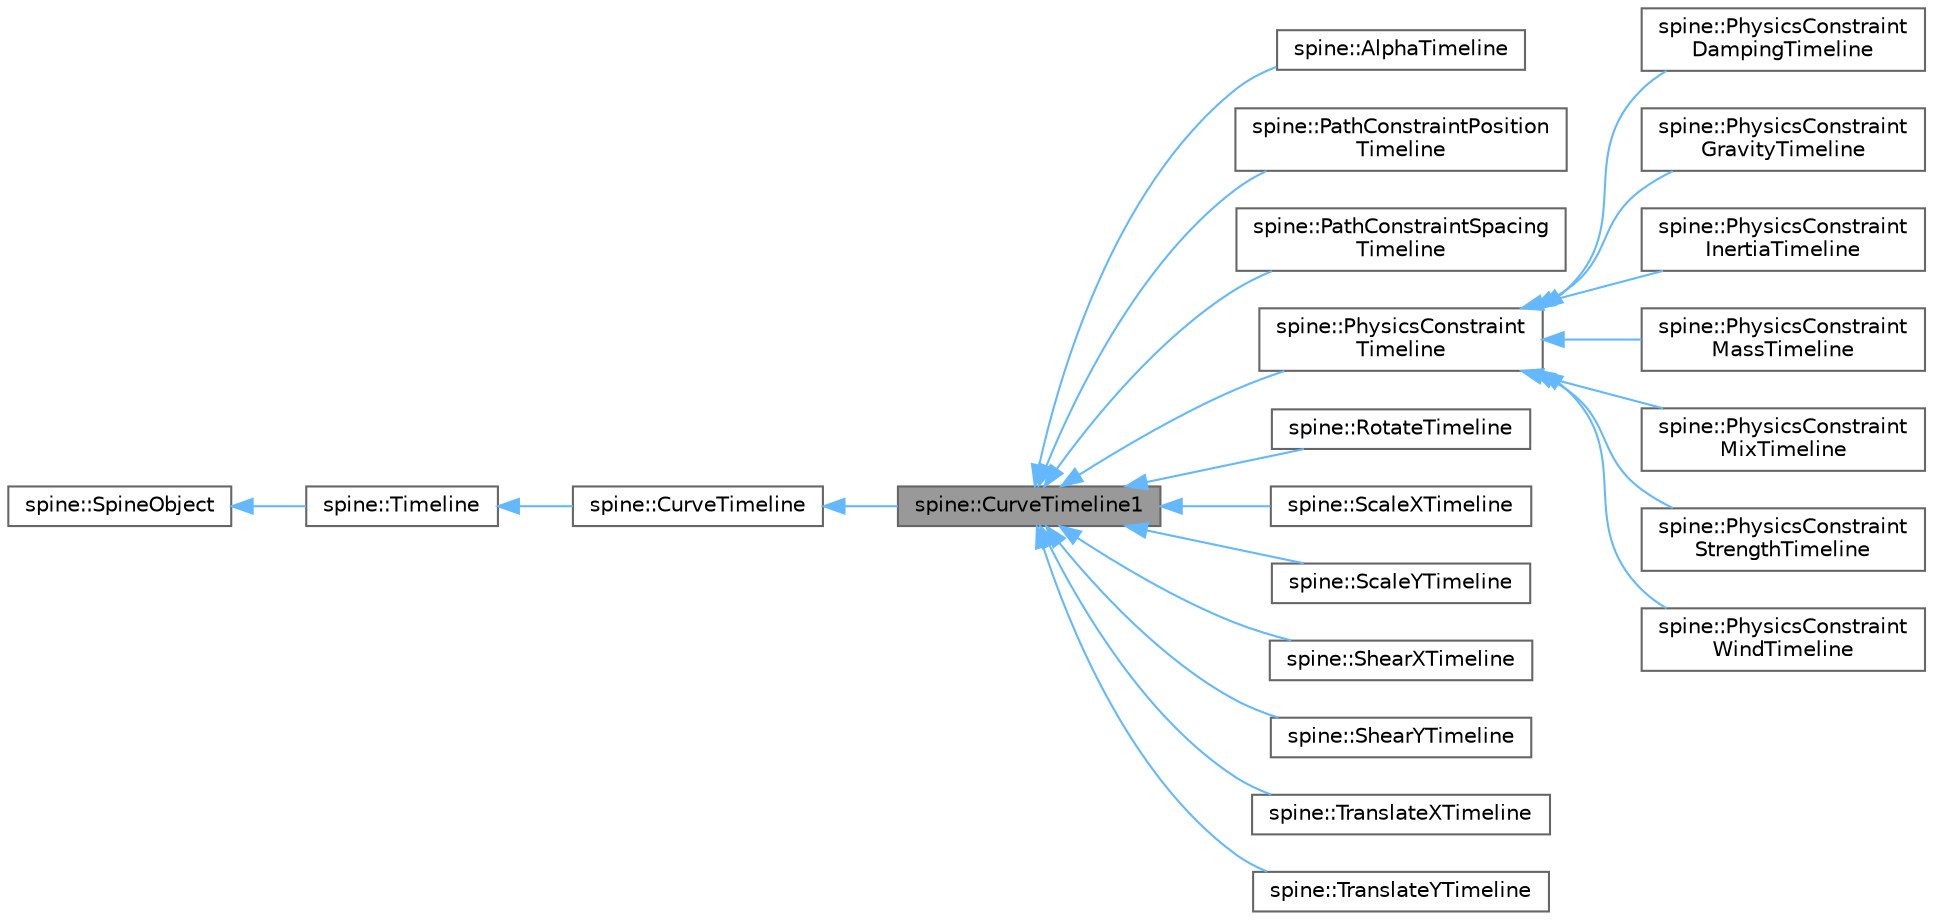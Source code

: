 digraph "spine::CurveTimeline1"
{
 // LATEX_PDF_SIZE
  bgcolor="transparent";
  edge [fontname=Helvetica,fontsize=10,labelfontname=Helvetica,labelfontsize=10];
  node [fontname=Helvetica,fontsize=10,shape=box,height=0.2,width=0.4];
  rankdir="LR";
  Node1 [id="Node000001",label="spine::CurveTimeline1",height=0.2,width=0.4,color="gray40", fillcolor="grey60", style="filled", fontcolor="black",tooltip=" "];
  Node2 -> Node1 [id="edge1_Node000001_Node000002",dir="back",color="steelblue1",style="solid",tooltip=" "];
  Node2 [id="Node000002",label="spine::CurveTimeline",height=0.2,width=0.4,color="gray40", fillcolor="white", style="filled",URL="$classspine_1_1_curve_timeline.html",tooltip="Base class for frames that use an interpolation bezier curve."];
  Node3 -> Node2 [id="edge2_Node000002_Node000003",dir="back",color="steelblue1",style="solid",tooltip=" "];
  Node3 [id="Node000003",label="spine::Timeline",height=0.2,width=0.4,color="gray40", fillcolor="white", style="filled",URL="$classspine_1_1_timeline.html",tooltip=" "];
  Node4 -> Node3 [id="edge3_Node000003_Node000004",dir="back",color="steelblue1",style="solid",tooltip=" "];
  Node4 [id="Node000004",label="spine::SpineObject",height=0.2,width=0.4,color="gray40", fillcolor="white", style="filled",URL="$classspine_1_1_spine_object.html",tooltip=" "];
  Node1 -> Node5 [id="edge4_Node000001_Node000005",dir="back",color="steelblue1",style="solid",tooltip=" "];
  Node5 [id="Node000005",label="spine::AlphaTimeline",height=0.2,width=0.4,color="gray40", fillcolor="white", style="filled",URL="$classspine_1_1_alpha_timeline.html",tooltip=" "];
  Node1 -> Node6 [id="edge5_Node000001_Node000006",dir="back",color="steelblue1",style="solid",tooltip=" "];
  Node6 [id="Node000006",label="spine::PathConstraintPosition\lTimeline",height=0.2,width=0.4,color="gray40", fillcolor="white", style="filled",URL="$classspine_1_1_path_constraint_position_timeline.html",tooltip=" "];
  Node1 -> Node7 [id="edge6_Node000001_Node000007",dir="back",color="steelblue1",style="solid",tooltip=" "];
  Node7 [id="Node000007",label="spine::PathConstraintSpacing\lTimeline",height=0.2,width=0.4,color="gray40", fillcolor="white", style="filled",URL="$classspine_1_1_path_constraint_spacing_timeline.html",tooltip=" "];
  Node1 -> Node8 [id="edge7_Node000001_Node000008",dir="back",color="steelblue1",style="solid",tooltip=" "];
  Node8 [id="Node000008",label="spine::PhysicsConstraint\lTimeline",height=0.2,width=0.4,color="gray40", fillcolor="white", style="filled",URL="$classspine_1_1_physics_constraint_timeline.html",tooltip=" "];
  Node8 -> Node9 [id="edge8_Node000008_Node000009",dir="back",color="steelblue1",style="solid",tooltip=" "];
  Node9 [id="Node000009",label="spine::PhysicsConstraint\lDampingTimeline",height=0.2,width=0.4,color="gray40", fillcolor="white", style="filled",URL="$classspine_1_1_physics_constraint_damping_timeline.html",tooltip=" "];
  Node8 -> Node10 [id="edge9_Node000008_Node000010",dir="back",color="steelblue1",style="solid",tooltip=" "];
  Node10 [id="Node000010",label="spine::PhysicsConstraint\lGravityTimeline",height=0.2,width=0.4,color="gray40", fillcolor="white", style="filled",URL="$classspine_1_1_physics_constraint_gravity_timeline.html",tooltip=" "];
  Node8 -> Node11 [id="edge10_Node000008_Node000011",dir="back",color="steelblue1",style="solid",tooltip=" "];
  Node11 [id="Node000011",label="spine::PhysicsConstraint\lInertiaTimeline",height=0.2,width=0.4,color="gray40", fillcolor="white", style="filled",URL="$classspine_1_1_physics_constraint_inertia_timeline.html",tooltip=" "];
  Node8 -> Node12 [id="edge11_Node000008_Node000012",dir="back",color="steelblue1",style="solid",tooltip=" "];
  Node12 [id="Node000012",label="spine::PhysicsConstraint\lMassTimeline",height=0.2,width=0.4,color="gray40", fillcolor="white", style="filled",URL="$classspine_1_1_physics_constraint_mass_timeline.html",tooltip=" "];
  Node8 -> Node13 [id="edge12_Node000008_Node000013",dir="back",color="steelblue1",style="solid",tooltip=" "];
  Node13 [id="Node000013",label="spine::PhysicsConstraint\lMixTimeline",height=0.2,width=0.4,color="gray40", fillcolor="white", style="filled",URL="$classspine_1_1_physics_constraint_mix_timeline.html",tooltip=" "];
  Node8 -> Node14 [id="edge13_Node000008_Node000014",dir="back",color="steelblue1",style="solid",tooltip=" "];
  Node14 [id="Node000014",label="spine::PhysicsConstraint\lStrengthTimeline",height=0.2,width=0.4,color="gray40", fillcolor="white", style="filled",URL="$classspine_1_1_physics_constraint_strength_timeline.html",tooltip=" "];
  Node8 -> Node15 [id="edge14_Node000008_Node000015",dir="back",color="steelblue1",style="solid",tooltip=" "];
  Node15 [id="Node000015",label="spine::PhysicsConstraint\lWindTimeline",height=0.2,width=0.4,color="gray40", fillcolor="white", style="filled",URL="$classspine_1_1_physics_constraint_wind_timeline.html",tooltip=" "];
  Node1 -> Node16 [id="edge15_Node000001_Node000016",dir="back",color="steelblue1",style="solid",tooltip=" "];
  Node16 [id="Node000016",label="spine::RotateTimeline",height=0.2,width=0.4,color="gray40", fillcolor="white", style="filled",URL="$classspine_1_1_rotate_timeline.html",tooltip=" "];
  Node1 -> Node17 [id="edge16_Node000001_Node000017",dir="back",color="steelblue1",style="solid",tooltip=" "];
  Node17 [id="Node000017",label="spine::ScaleXTimeline",height=0.2,width=0.4,color="gray40", fillcolor="white", style="filled",URL="$classspine_1_1_scale_x_timeline.html",tooltip=" "];
  Node1 -> Node18 [id="edge17_Node000001_Node000018",dir="back",color="steelblue1",style="solid",tooltip=" "];
  Node18 [id="Node000018",label="spine::ScaleYTimeline",height=0.2,width=0.4,color="gray40", fillcolor="white", style="filled",URL="$classspine_1_1_scale_y_timeline.html",tooltip=" "];
  Node1 -> Node19 [id="edge18_Node000001_Node000019",dir="back",color="steelblue1",style="solid",tooltip=" "];
  Node19 [id="Node000019",label="spine::ShearXTimeline",height=0.2,width=0.4,color="gray40", fillcolor="white", style="filled",URL="$classspine_1_1_shear_x_timeline.html",tooltip=" "];
  Node1 -> Node20 [id="edge19_Node000001_Node000020",dir="back",color="steelblue1",style="solid",tooltip=" "];
  Node20 [id="Node000020",label="spine::ShearYTimeline",height=0.2,width=0.4,color="gray40", fillcolor="white", style="filled",URL="$classspine_1_1_shear_y_timeline.html",tooltip=" "];
  Node1 -> Node21 [id="edge20_Node000001_Node000021",dir="back",color="steelblue1",style="solid",tooltip=" "];
  Node21 [id="Node000021",label="spine::TranslateXTimeline",height=0.2,width=0.4,color="gray40", fillcolor="white", style="filled",URL="$classspine_1_1_translate_x_timeline.html",tooltip=" "];
  Node1 -> Node22 [id="edge21_Node000001_Node000022",dir="back",color="steelblue1",style="solid",tooltip=" "];
  Node22 [id="Node000022",label="spine::TranslateYTimeline",height=0.2,width=0.4,color="gray40", fillcolor="white", style="filled",URL="$classspine_1_1_translate_y_timeline.html",tooltip=" "];
}
